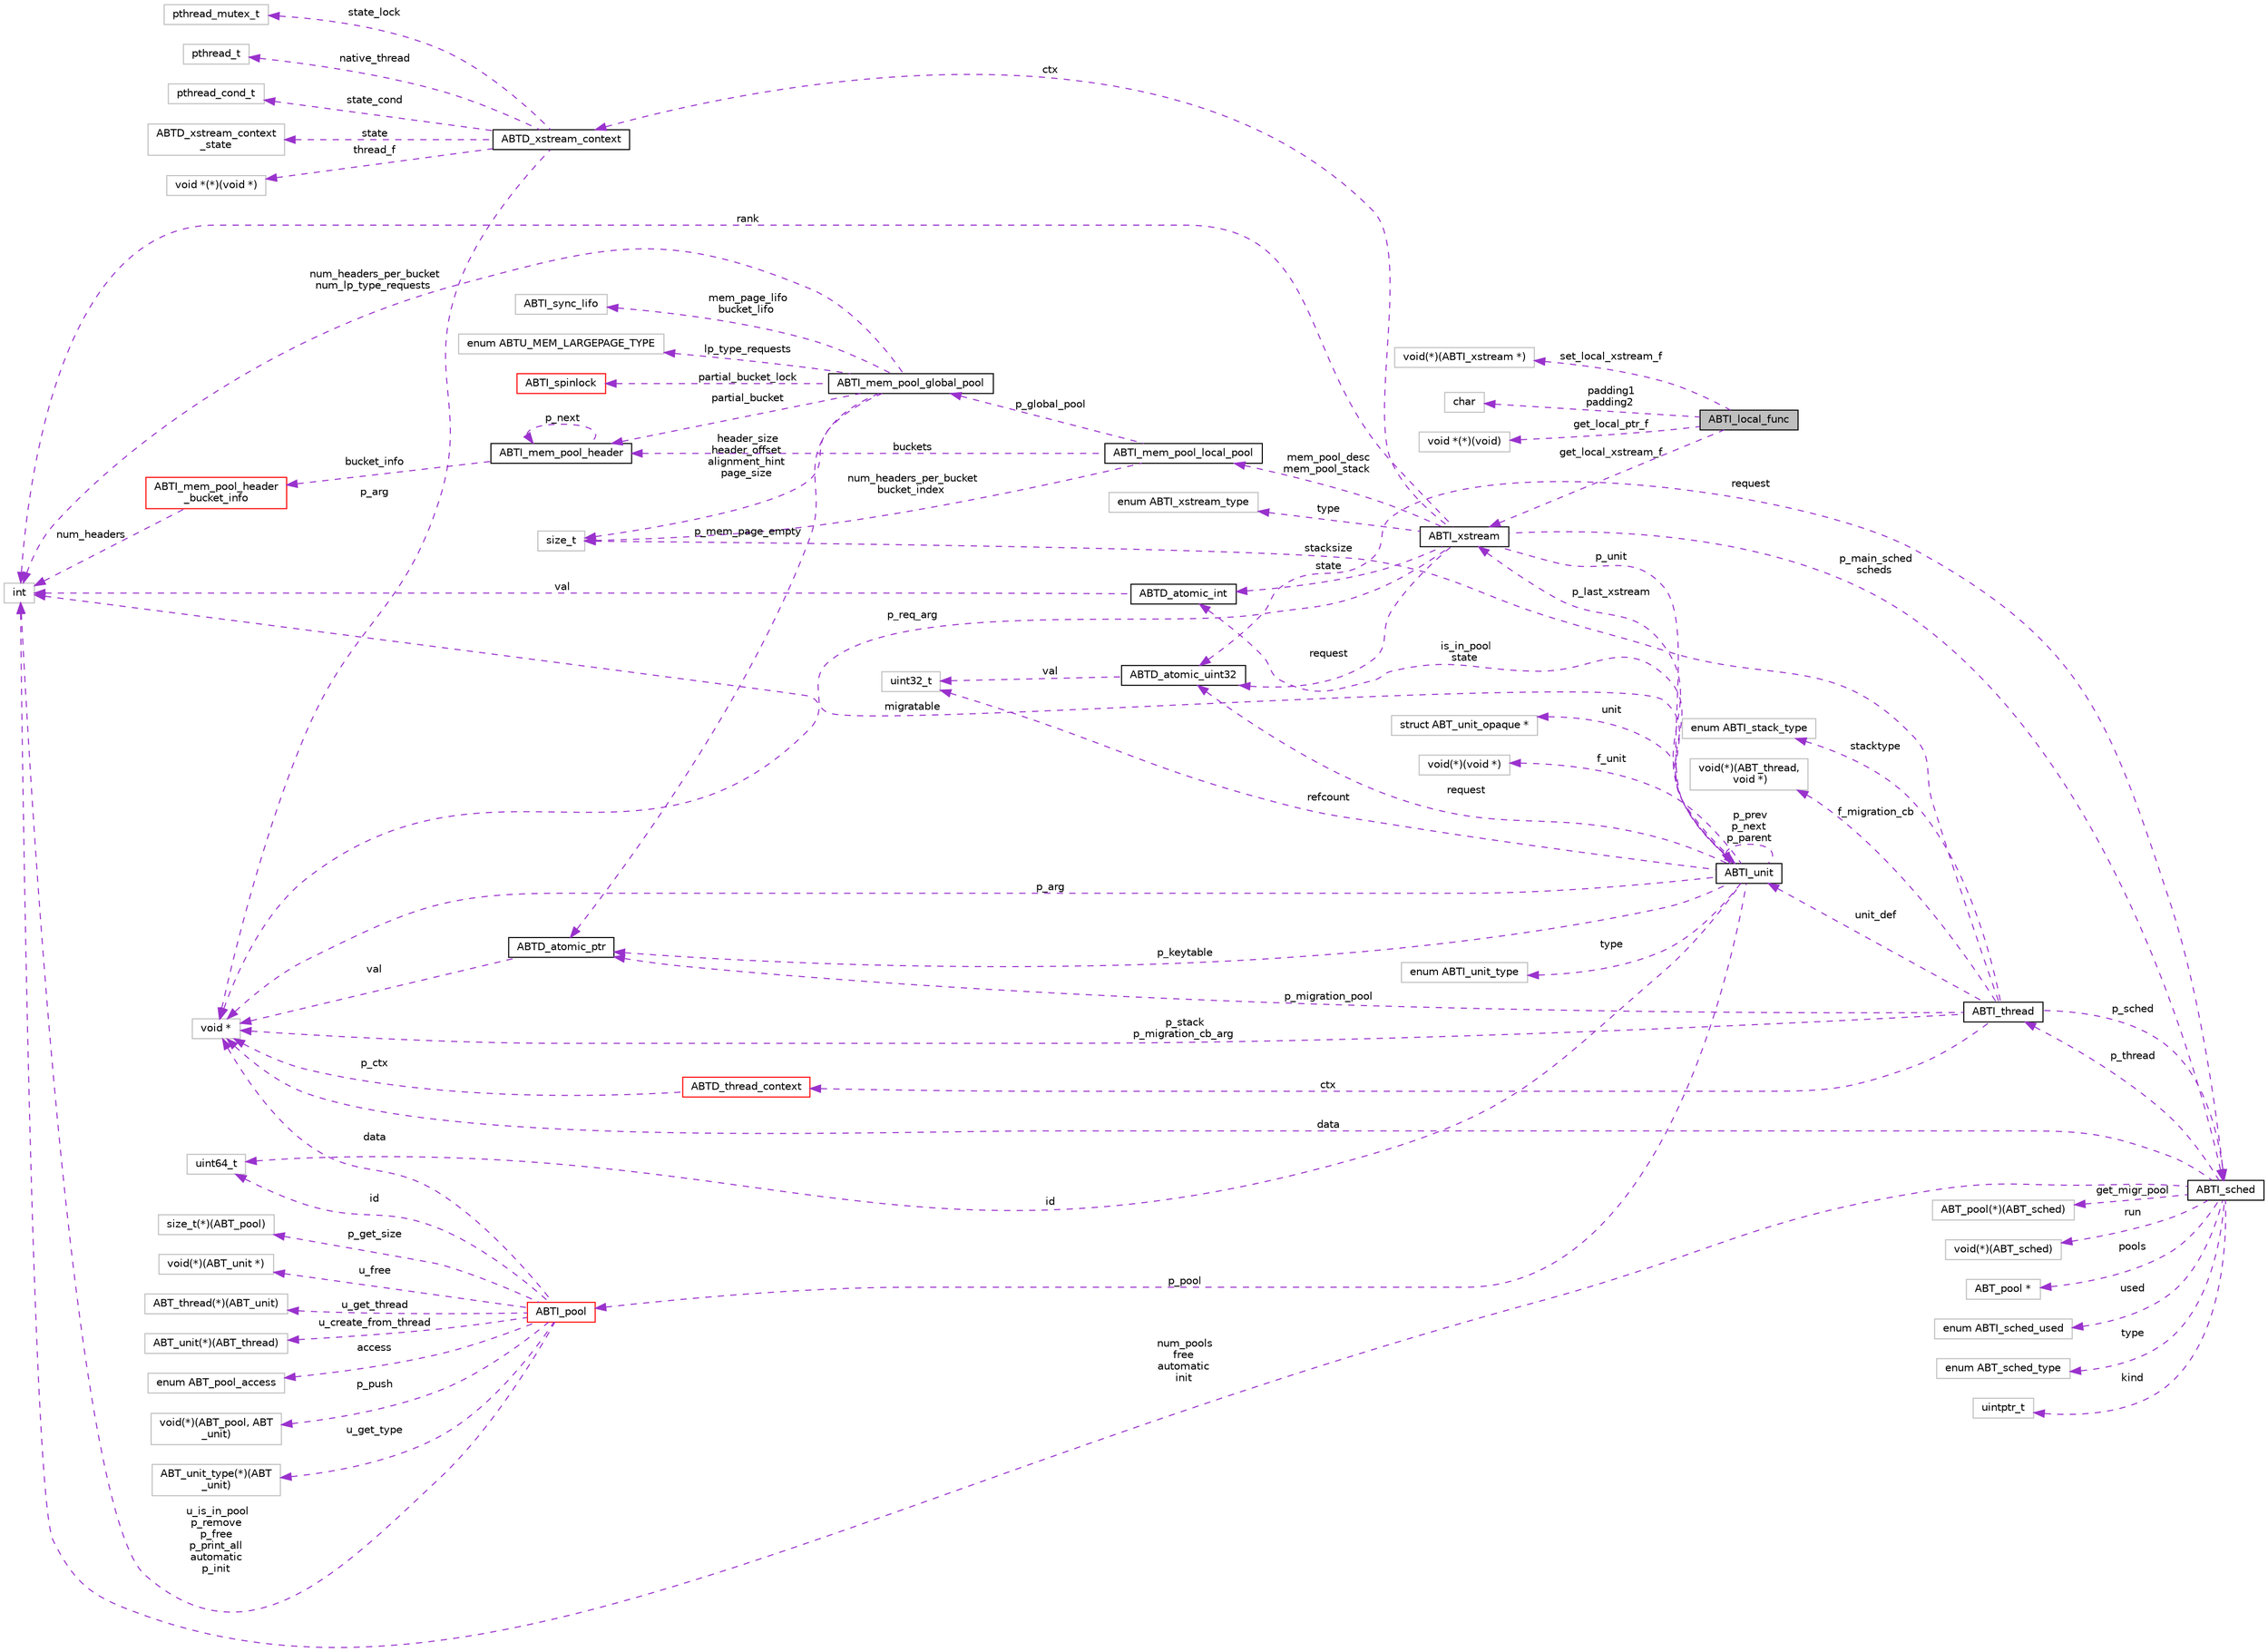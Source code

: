 digraph "ABTI_local_func"
{
  edge [fontname="Helvetica",fontsize="10",labelfontname="Helvetica",labelfontsize="10"];
  node [fontname="Helvetica",fontsize="10",shape=record];
  rankdir="LR";
  Node1 [label="ABTI_local_func",height=0.2,width=0.4,color="black", fillcolor="grey75", style="filled" fontcolor="black"];
  Node2 -> Node1 [dir="back",color="darkorchid3",fontsize="10",style="dashed",label=" set_local_xstream_f" ,fontname="Helvetica"];
  Node2 [label="void(*)(ABTI_xstream *)",height=0.2,width=0.4,color="grey75", fillcolor="white", style="filled"];
  Node3 -> Node1 [dir="back",color="darkorchid3",fontsize="10",style="dashed",label=" padding1\npadding2" ,fontname="Helvetica"];
  Node3 [label="char",height=0.2,width=0.4,color="grey75", fillcolor="white", style="filled"];
  Node4 -> Node1 [dir="back",color="darkorchid3",fontsize="10",style="dashed",label=" get_local_xstream_f" ,fontname="Helvetica"];
  Node4 [label="ABTI_xstream",height=0.2,width=0.4,color="black", fillcolor="white", style="filled",URL="$dc/d3f/structABTI__xstream.html"];
  Node5 -> Node4 [dir="back",color="darkorchid3",fontsize="10",style="dashed",label=" ctx" ,fontname="Helvetica"];
  Node5 [label="ABTD_xstream_context",height=0.2,width=0.4,color="black", fillcolor="white", style="filled",URL="$df/dec/structABTD__xstream__context.html"];
  Node6 -> Node5 [dir="back",color="darkorchid3",fontsize="10",style="dashed",label=" state" ,fontname="Helvetica"];
  Node6 [label="ABTD_xstream_context\l_state",height=0.2,width=0.4,color="grey75", fillcolor="white", style="filled"];
  Node7 -> Node5 [dir="back",color="darkorchid3",fontsize="10",style="dashed",label=" thread_f" ,fontname="Helvetica"];
  Node7 [label="void *(*)(void *)",height=0.2,width=0.4,color="grey75", fillcolor="white", style="filled"];
  Node8 -> Node5 [dir="back",color="darkorchid3",fontsize="10",style="dashed",label=" state_lock" ,fontname="Helvetica"];
  Node8 [label="pthread_mutex_t",height=0.2,width=0.4,color="grey75", fillcolor="white", style="filled"];
  Node9 -> Node5 [dir="back",color="darkorchid3",fontsize="10",style="dashed",label=" native_thread" ,fontname="Helvetica"];
  Node9 [label="pthread_t",height=0.2,width=0.4,color="grey75", fillcolor="white", style="filled"];
  Node10 -> Node5 [dir="back",color="darkorchid3",fontsize="10",style="dashed",label=" state_cond" ,fontname="Helvetica"];
  Node10 [label="pthread_cond_t",height=0.2,width=0.4,color="grey75", fillcolor="white", style="filled"];
  Node11 -> Node5 [dir="back",color="darkorchid3",fontsize="10",style="dashed",label=" p_arg" ,fontname="Helvetica"];
  Node11 [label="void *",height=0.2,width=0.4,color="grey75", fillcolor="white", style="filled"];
  Node12 -> Node4 [dir="back",color="darkorchid3",fontsize="10",style="dashed",label=" p_main_sched\nscheds" ,fontname="Helvetica"];
  Node12 [label="ABTI_sched",height=0.2,width=0.4,color="black", fillcolor="white", style="filled",URL="$d0/dd5/structABTI__sched.html"];
  Node13 -> Node12 [dir="back",color="darkorchid3",fontsize="10",style="dashed",label=" p_thread" ,fontname="Helvetica"];
  Node13 [label="ABTI_thread",height=0.2,width=0.4,color="black", fillcolor="white", style="filled",URL="$d3/d55/structABTI__thread.html"];
  Node12 -> Node13 [dir="back",color="darkorchid3",fontsize="10",style="dashed",label=" p_sched" ,fontname="Helvetica"];
  Node14 -> Node13 [dir="back",color="darkorchid3",fontsize="10",style="dashed",label=" stacksize" ,fontname="Helvetica"];
  Node14 [label="size_t",height=0.2,width=0.4,color="grey75", fillcolor="white", style="filled"];
  Node15 -> Node13 [dir="back",color="darkorchid3",fontsize="10",style="dashed",label=" ctx" ,fontname="Helvetica"];
  Node15 [label="ABTD_thread_context",height=0.2,width=0.4,color="red", fillcolor="white", style="filled",URL="$d5/de4/structABTD__thread__context.html"];
  Node11 -> Node15 [dir="back",color="darkorchid3",fontsize="10",style="dashed",label=" p_ctx" ,fontname="Helvetica"];
  Node16 -> Node13 [dir="back",color="darkorchid3",fontsize="10",style="dashed",label=" p_migration_pool" ,fontname="Helvetica"];
  Node16 [label="ABTD_atomic_ptr",height=0.2,width=0.4,color="black", fillcolor="white", style="filled",URL="$df/d5b/structABTD__atomic__ptr.html"];
  Node11 -> Node16 [dir="back",color="darkorchid3",fontsize="10",style="dashed",label=" val" ,fontname="Helvetica"];
  Node17 -> Node13 [dir="back",color="darkorchid3",fontsize="10",style="dashed",label=" stacktype" ,fontname="Helvetica"];
  Node17 [label="enum ABTI_stack_type",height=0.2,width=0.4,color="grey75", fillcolor="white", style="filled"];
  Node18 -> Node13 [dir="back",color="darkorchid3",fontsize="10",style="dashed",label=" f_migration_cb" ,fontname="Helvetica"];
  Node18 [label="void(*)(ABT_thread,\l void *)",height=0.2,width=0.4,color="grey75", fillcolor="white", style="filled"];
  Node11 -> Node13 [dir="back",color="darkorchid3",fontsize="10",style="dashed",label=" p_stack\np_migration_cb_arg" ,fontname="Helvetica"];
  Node19 -> Node13 [dir="back",color="darkorchid3",fontsize="10",style="dashed",label=" unit_def" ,fontname="Helvetica"];
  Node19 [label="ABTI_unit",height=0.2,width=0.4,color="black", fillcolor="white", style="filled",URL="$dc/d58/structABTI__unit.html"];
  Node20 -> Node19 [dir="back",color="darkorchid3",fontsize="10",style="dashed",label=" f_unit" ,fontname="Helvetica"];
  Node20 [label="void(*)(void *)",height=0.2,width=0.4,color="grey75", fillcolor="white", style="filled"];
  Node21 -> Node19 [dir="back",color="darkorchid3",fontsize="10",style="dashed",label=" id" ,fontname="Helvetica"];
  Node21 [label="uint64_t",height=0.2,width=0.4,color="grey75", fillcolor="white", style="filled"];
  Node22 -> Node19 [dir="back",color="darkorchid3",fontsize="10",style="dashed",label=" p_pool" ,fontname="Helvetica"];
  Node22 [label="ABTI_pool",height=0.2,width=0.4,color="red", fillcolor="white", style="filled",URL="$df/d65/structABTI__pool.html"];
  Node23 -> Node22 [dir="back",color="darkorchid3",fontsize="10",style="dashed",label=" p_get_size" ,fontname="Helvetica"];
  Node23 [label="size_t(*)(ABT_pool)",height=0.2,width=0.4,color="grey75", fillcolor="white", style="filled"];
  Node24 -> Node22 [dir="back",color="darkorchid3",fontsize="10",style="dashed",label=" u_free" ,fontname="Helvetica"];
  Node24 [label="void(*)(ABT_unit *)",height=0.2,width=0.4,color="grey75", fillcolor="white", style="filled"];
  Node25 -> Node22 [dir="back",color="darkorchid3",fontsize="10",style="dashed",label=" u_get_thread" ,fontname="Helvetica"];
  Node25 [label="ABT_thread(*)(ABT_unit)",height=0.2,width=0.4,color="grey75", fillcolor="white", style="filled"];
  Node26 -> Node22 [dir="back",color="darkorchid3",fontsize="10",style="dashed",label=" u_create_from_thread" ,fontname="Helvetica"];
  Node26 [label="ABT_unit(*)(ABT_thread)",height=0.2,width=0.4,color="grey75", fillcolor="white", style="filled"];
  Node21 -> Node22 [dir="back",color="darkorchid3",fontsize="10",style="dashed",label=" id" ,fontname="Helvetica"];
  Node27 -> Node22 [dir="back",color="darkorchid3",fontsize="10",style="dashed",label=" access" ,fontname="Helvetica"];
  Node27 [label="enum ABT_pool_access",height=0.2,width=0.4,color="grey75", fillcolor="white", style="filled"];
  Node28 -> Node22 [dir="back",color="darkorchid3",fontsize="10",style="dashed",label=" p_push" ,fontname="Helvetica"];
  Node28 [label="void(*)(ABT_pool, ABT\l_unit)",height=0.2,width=0.4,color="grey75", fillcolor="white", style="filled"];
  Node29 -> Node22 [dir="back",color="darkorchid3",fontsize="10",style="dashed",label=" u_get_type" ,fontname="Helvetica"];
  Node29 [label="ABT_unit_type(*)(ABT\l_unit)",height=0.2,width=0.4,color="grey75", fillcolor="white", style="filled"];
  Node30 -> Node22 [dir="back",color="darkorchid3",fontsize="10",style="dashed",label=" u_is_in_pool\np_remove\np_free\np_print_all\nautomatic\np_init" ,fontname="Helvetica"];
  Node30 [label="int",height=0.2,width=0.4,color="grey75", fillcolor="white", style="filled"];
  Node11 -> Node22 [dir="back",color="darkorchid3",fontsize="10",style="dashed",label=" data" ,fontname="Helvetica"];
  Node4 -> Node19 [dir="back",color="darkorchid3",fontsize="10",style="dashed",label=" p_last_xstream" ,fontname="Helvetica"];
  Node31 -> Node19 [dir="back",color="darkorchid3",fontsize="10",style="dashed",label=" refcount" ,fontname="Helvetica"];
  Node31 [label="uint32_t",height=0.2,width=0.4,color="grey75", fillcolor="white", style="filled"];
  Node30 -> Node19 [dir="back",color="darkorchid3",fontsize="10",style="dashed",label=" migratable" ,fontname="Helvetica"];
  Node32 -> Node19 [dir="back",color="darkorchid3",fontsize="10",style="dashed",label=" is_in_pool\nstate" ,fontname="Helvetica"];
  Node32 [label="ABTD_atomic_int",height=0.2,width=0.4,color="black", fillcolor="white", style="filled",URL="$d5/df5/structABTD__atomic__int.html"];
  Node30 -> Node32 [dir="back",color="darkorchid3",fontsize="10",style="dashed",label=" val" ,fontname="Helvetica"];
  Node16 -> Node19 [dir="back",color="darkorchid3",fontsize="10",style="dashed",label=" p_keytable" ,fontname="Helvetica"];
  Node33 -> Node19 [dir="back",color="darkorchid3",fontsize="10",style="dashed",label=" request" ,fontname="Helvetica"];
  Node33 [label="ABTD_atomic_uint32",height=0.2,width=0.4,color="black", fillcolor="white", style="filled",URL="$db/df7/structABTD__atomic__uint32.html"];
  Node31 -> Node33 [dir="back",color="darkorchid3",fontsize="10",style="dashed",label=" val" ,fontname="Helvetica"];
  Node34 -> Node19 [dir="back",color="darkorchid3",fontsize="10",style="dashed",label=" type" ,fontname="Helvetica"];
  Node34 [label="enum ABTI_unit_type",height=0.2,width=0.4,color="grey75", fillcolor="white", style="filled"];
  Node11 -> Node19 [dir="back",color="darkorchid3",fontsize="10",style="dashed",label=" p_arg" ,fontname="Helvetica"];
  Node35 -> Node19 [dir="back",color="darkorchid3",fontsize="10",style="dashed",label=" unit" ,fontname="Helvetica"];
  Node35 [label="struct ABT_unit_opaque *",height=0.2,width=0.4,color="grey75", fillcolor="white", style="filled"];
  Node19 -> Node19 [dir="back",color="darkorchid3",fontsize="10",style="dashed",label=" p_prev\np_next\np_parent" ,fontname="Helvetica"];
  Node36 -> Node12 [dir="back",color="darkorchid3",fontsize="10",style="dashed",label=" get_migr_pool" ,fontname="Helvetica"];
  Node36 [label="ABT_pool(*)(ABT_sched)",height=0.2,width=0.4,color="grey75", fillcolor="white", style="filled"];
  Node30 -> Node12 [dir="back",color="darkorchid3",fontsize="10",style="dashed",label=" num_pools\nfree\nautomatic\ninit" ,fontname="Helvetica"];
  Node37 -> Node12 [dir="back",color="darkorchid3",fontsize="10",style="dashed",label=" run" ,fontname="Helvetica"];
  Node37 [label="void(*)(ABT_sched)",height=0.2,width=0.4,color="grey75", fillcolor="white", style="filled"];
  Node38 -> Node12 [dir="back",color="darkorchid3",fontsize="10",style="dashed",label=" pools" ,fontname="Helvetica"];
  Node38 [label="ABT_pool *",height=0.2,width=0.4,color="grey75", fillcolor="white", style="filled"];
  Node33 -> Node12 [dir="back",color="darkorchid3",fontsize="10",style="dashed",label=" request" ,fontname="Helvetica"];
  Node39 -> Node12 [dir="back",color="darkorchid3",fontsize="10",style="dashed",label=" used" ,fontname="Helvetica"];
  Node39 [label="enum ABTI_sched_used",height=0.2,width=0.4,color="grey75", fillcolor="white", style="filled"];
  Node11 -> Node12 [dir="back",color="darkorchid3",fontsize="10",style="dashed",label=" data" ,fontname="Helvetica"];
  Node40 -> Node12 [dir="back",color="darkorchid3",fontsize="10",style="dashed",label=" type" ,fontname="Helvetica"];
  Node40 [label="enum ABT_sched_type",height=0.2,width=0.4,color="grey75", fillcolor="white", style="filled"];
  Node41 -> Node12 [dir="back",color="darkorchid3",fontsize="10",style="dashed",label=" kind" ,fontname="Helvetica"];
  Node41 [label="uintptr_t",height=0.2,width=0.4,color="grey75", fillcolor="white", style="filled"];
  Node42 -> Node4 [dir="back",color="darkorchid3",fontsize="10",style="dashed",label=" type" ,fontname="Helvetica"];
  Node42 [label="enum ABTI_xstream_type",height=0.2,width=0.4,color="grey75", fillcolor="white", style="filled"];
  Node32 -> Node4 [dir="back",color="darkorchid3",fontsize="10",style="dashed",label=" state" ,fontname="Helvetica"];
  Node30 -> Node4 [dir="back",color="darkorchid3",fontsize="10",style="dashed",label=" rank" ,fontname="Helvetica"];
  Node43 -> Node4 [dir="back",color="darkorchid3",fontsize="10",style="dashed",label=" mem_pool_desc\nmem_pool_stack" ,fontname="Helvetica"];
  Node43 [label="ABTI_mem_pool_local_pool",height=0.2,width=0.4,color="black", fillcolor="white", style="filled",URL="$d6/d69/structABTI__mem__pool__local__pool.html"];
  Node14 -> Node43 [dir="back",color="darkorchid3",fontsize="10",style="dashed",label=" num_headers_per_bucket\nbucket_index" ,fontname="Helvetica"];
  Node44 -> Node43 [dir="back",color="darkorchid3",fontsize="10",style="dashed",label=" buckets" ,fontname="Helvetica"];
  Node44 [label="ABTI_mem_pool_header",height=0.2,width=0.4,color="black", fillcolor="white", style="filled",URL="$de/d24/structABTI__mem__pool__header.html"];
  Node45 -> Node44 [dir="back",color="darkorchid3",fontsize="10",style="dashed",label=" bucket_info" ,fontname="Helvetica"];
  Node45 [label="ABTI_mem_pool_header\l_bucket_info",height=0.2,width=0.4,color="red", fillcolor="white", style="filled",URL="$d5/d6c/unionABTI__mem__pool__header__bucket__info.html"];
  Node30 -> Node45 [dir="back",color="darkorchid3",fontsize="10",style="dashed",label=" num_headers" ,fontname="Helvetica"];
  Node44 -> Node44 [dir="back",color="darkorchid3",fontsize="10",style="dashed",label=" p_next" ,fontname="Helvetica"];
  Node46 -> Node43 [dir="back",color="darkorchid3",fontsize="10",style="dashed",label=" p_global_pool" ,fontname="Helvetica"];
  Node46 [label="ABTI_mem_pool_global_pool",height=0.2,width=0.4,color="black", fillcolor="white", style="filled",URL="$d7/de4/structABTI__mem__pool__global__pool.html"];
  Node47 -> Node46 [dir="back",color="darkorchid3",fontsize="10",style="dashed",label=" partial_bucket_lock" ,fontname="Helvetica"];
  Node47 [label="ABTI_spinlock",height=0.2,width=0.4,color="red", fillcolor="white", style="filled",URL="$dc/d81/structABTI__spinlock.html"];
  Node48 -> Node46 [dir="back",color="darkorchid3",fontsize="10",style="dashed",label=" mem_page_lifo\nbucket_lifo" ,fontname="Helvetica"];
  Node48 [label="ABTI_sync_lifo",height=0.2,width=0.4,color="grey75", fillcolor="white", style="filled"];
  Node14 -> Node46 [dir="back",color="darkorchid3",fontsize="10",style="dashed",label=" header_size\nheader_offset\nalignment_hint\npage_size" ,fontname="Helvetica"];
  Node44 -> Node46 [dir="back",color="darkorchid3",fontsize="10",style="dashed",label=" partial_bucket" ,fontname="Helvetica"];
  Node30 -> Node46 [dir="back",color="darkorchid3",fontsize="10",style="dashed",label=" num_headers_per_bucket\nnum_lp_type_requests" ,fontname="Helvetica"];
  Node16 -> Node46 [dir="back",color="darkorchid3",fontsize="10",style="dashed",label=" p_mem_page_empty" ,fontname="Helvetica"];
  Node49 -> Node46 [dir="back",color="darkorchid3",fontsize="10",style="dashed",label=" lp_type_requests" ,fontname="Helvetica"];
  Node49 [label="enum ABTU_MEM_LARGEPAGE_TYPE",height=0.2,width=0.4,color="grey75", fillcolor="white", style="filled"];
  Node33 -> Node4 [dir="back",color="darkorchid3",fontsize="10",style="dashed",label=" request" ,fontname="Helvetica"];
  Node11 -> Node4 [dir="back",color="darkorchid3",fontsize="10",style="dashed",label=" p_req_arg" ,fontname="Helvetica"];
  Node19 -> Node4 [dir="back",color="darkorchid3",fontsize="10",style="dashed",label=" p_unit" ,fontname="Helvetica"];
  Node50 -> Node1 [dir="back",color="darkorchid3",fontsize="10",style="dashed",label=" get_local_ptr_f" ,fontname="Helvetica"];
  Node50 [label="void *(*)(void)",height=0.2,width=0.4,color="grey75", fillcolor="white", style="filled"];
}
